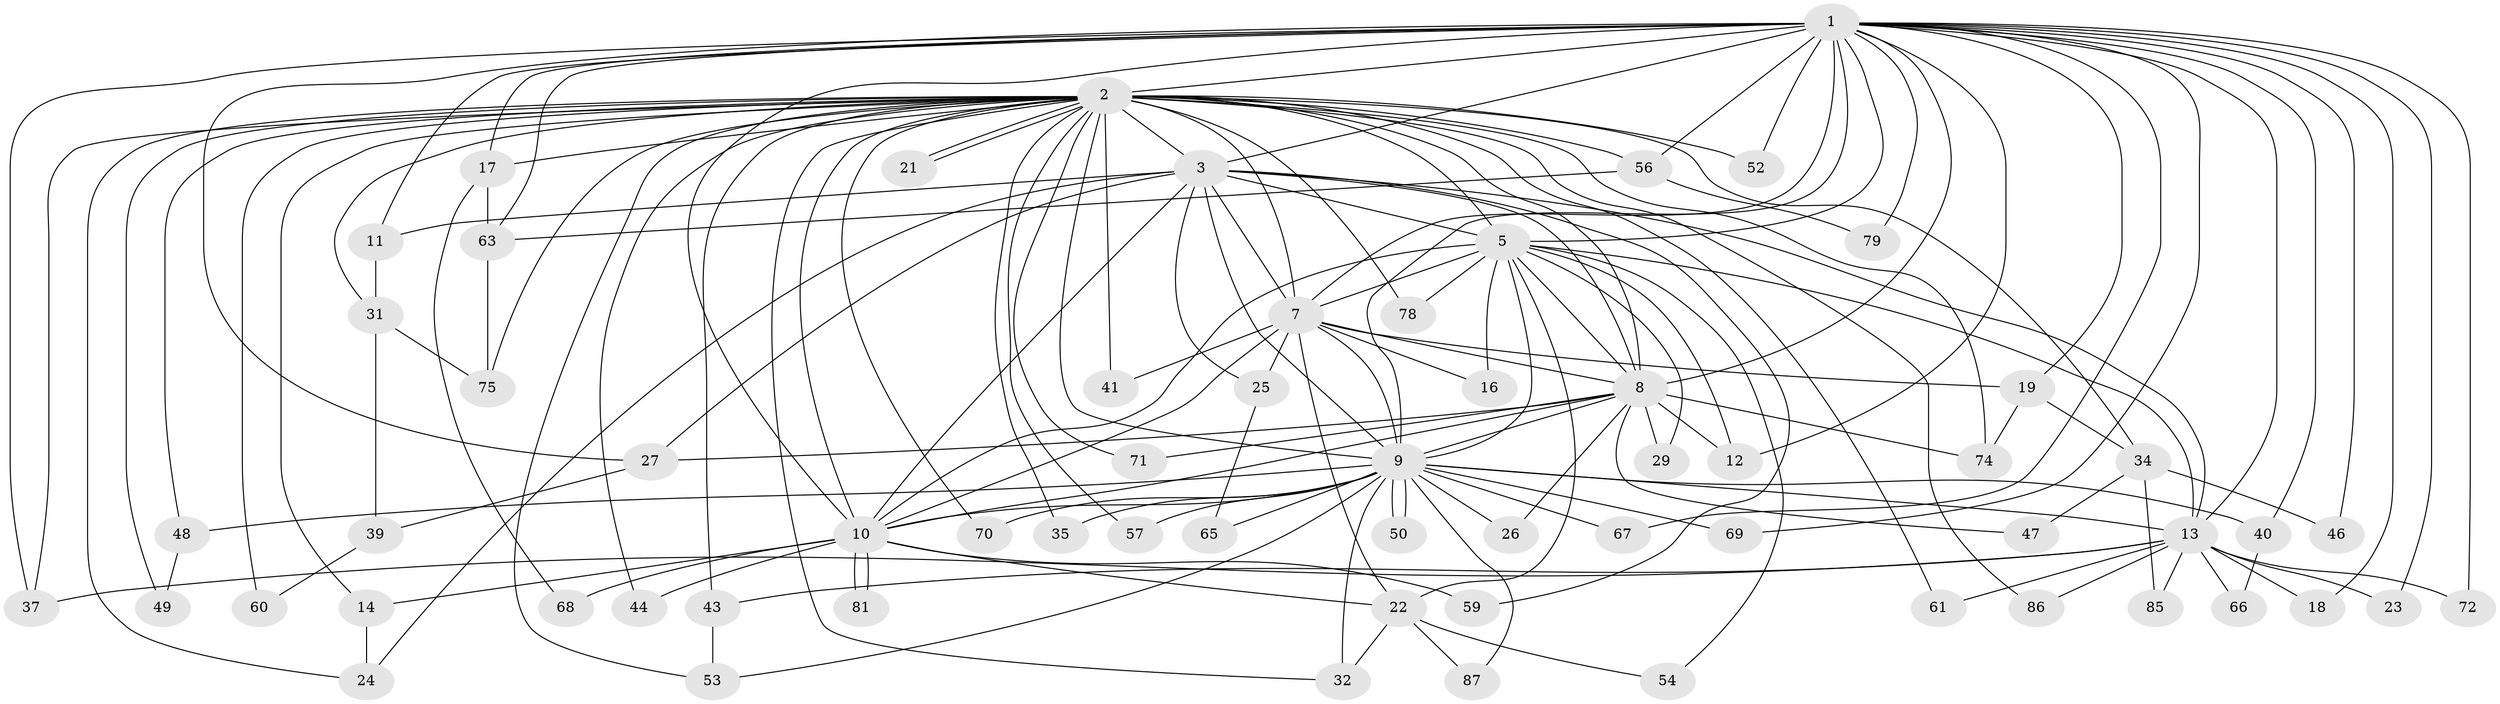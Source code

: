 // original degree distribution, {14: 0.011494252873563218, 24: 0.034482758620689655, 16: 0.011494252873563218, 18: 0.011494252873563218, 15: 0.011494252873563218, 17: 0.022988505747126436, 23: 0.011494252873563218, 4: 0.06896551724137931, 3: 0.1839080459770115, 13: 0.011494252873563218, 2: 0.5747126436781609, 5: 0.034482758620689655, 6: 0.011494252873563218}
// Generated by graph-tools (version 1.1) at 2025/41/03/06/25 10:41:43]
// undirected, 64 vertices, 152 edges
graph export_dot {
graph [start="1"]
  node [color=gray90,style=filled];
  1 [super="+6"];
  2 [super="+4"];
  3 [super="+15"];
  5 [super="+33"];
  7 [super="+58"];
  8 [super="+84"];
  9 [super="+51"];
  10 [super="+76"];
  11 [super="+55"];
  12 [super="+45"];
  13 [super="+77"];
  14;
  16;
  17 [super="+20"];
  18;
  19 [super="+36"];
  21;
  22 [super="+28"];
  23;
  24 [super="+73"];
  25;
  26;
  27 [super="+30"];
  29;
  31 [super="+83"];
  32 [super="+38"];
  34 [super="+42"];
  35;
  37 [super="+62"];
  39;
  40;
  41;
  43 [super="+80"];
  44;
  46;
  47;
  48;
  49;
  50;
  52;
  53;
  54;
  56;
  57;
  59;
  60;
  61;
  63 [super="+64"];
  65;
  66;
  67;
  68;
  69;
  70;
  71;
  72;
  74 [super="+82"];
  75;
  78;
  79;
  81;
  85;
  86;
  87;
  1 -- 2 [weight=4];
  1 -- 3 [weight=2];
  1 -- 5 [weight=2];
  1 -- 7 [weight=2];
  1 -- 8 [weight=2];
  1 -- 9 [weight=2];
  1 -- 10 [weight=2];
  1 -- 46;
  1 -- 52;
  1 -- 56;
  1 -- 79;
  1 -- 67;
  1 -- 69;
  1 -- 11;
  1 -- 12;
  1 -- 72;
  1 -- 17 [weight=2];
  1 -- 18;
  1 -- 19 [weight=2];
  1 -- 23;
  1 -- 37;
  1 -- 40;
  1 -- 13;
  1 -- 27;
  1 -- 63;
  2 -- 3 [weight=3];
  2 -- 5 [weight=2];
  2 -- 7 [weight=3];
  2 -- 8 [weight=2];
  2 -- 9 [weight=2];
  2 -- 10 [weight=2];
  2 -- 21;
  2 -- 21;
  2 -- 24;
  2 -- 35;
  2 -- 43;
  2 -- 44;
  2 -- 48;
  2 -- 53;
  2 -- 56;
  2 -- 71;
  2 -- 78;
  2 -- 86;
  2 -- 70;
  2 -- 75;
  2 -- 14;
  2 -- 17;
  2 -- 31;
  2 -- 34 [weight=2];
  2 -- 41;
  2 -- 49;
  2 -- 52;
  2 -- 57;
  2 -- 60;
  2 -- 61;
  2 -- 74;
  2 -- 32;
  2 -- 37;
  3 -- 5;
  3 -- 7;
  3 -- 8 [weight=2];
  3 -- 9;
  3 -- 10;
  3 -- 11;
  3 -- 13;
  3 -- 27;
  3 -- 59;
  3 -- 24;
  3 -- 25;
  5 -- 7;
  5 -- 8;
  5 -- 9 [weight=2];
  5 -- 10 [weight=2];
  5 -- 12;
  5 -- 16;
  5 -- 22;
  5 -- 29;
  5 -- 54;
  5 -- 78;
  5 -- 13;
  7 -- 8;
  7 -- 9;
  7 -- 10;
  7 -- 16;
  7 -- 19;
  7 -- 25;
  7 -- 41;
  7 -- 22;
  8 -- 9;
  8 -- 10;
  8 -- 26;
  8 -- 27;
  8 -- 29;
  8 -- 47;
  8 -- 71;
  8 -- 74;
  8 -- 12;
  9 -- 10;
  9 -- 13;
  9 -- 26;
  9 -- 32;
  9 -- 35;
  9 -- 40;
  9 -- 48;
  9 -- 50;
  9 -- 50;
  9 -- 53;
  9 -- 57;
  9 -- 65;
  9 -- 70;
  9 -- 87;
  9 -- 67;
  9 -- 69;
  10 -- 14;
  10 -- 22;
  10 -- 44;
  10 -- 59;
  10 -- 68;
  10 -- 81;
  10 -- 81;
  11 -- 31 [weight=2];
  13 -- 18;
  13 -- 23;
  13 -- 37;
  13 -- 43;
  13 -- 61;
  13 -- 66;
  13 -- 72;
  13 -- 85;
  13 -- 86;
  14 -- 24;
  17 -- 68;
  17 -- 63;
  19 -- 34;
  19 -- 74;
  22 -- 32;
  22 -- 54;
  22 -- 87;
  25 -- 65;
  27 -- 39;
  31 -- 39;
  31 -- 75;
  34 -- 46;
  34 -- 47;
  34 -- 85;
  39 -- 60;
  40 -- 66;
  43 -- 53;
  48 -- 49;
  56 -- 63;
  56 -- 79;
  63 -- 75;
}
